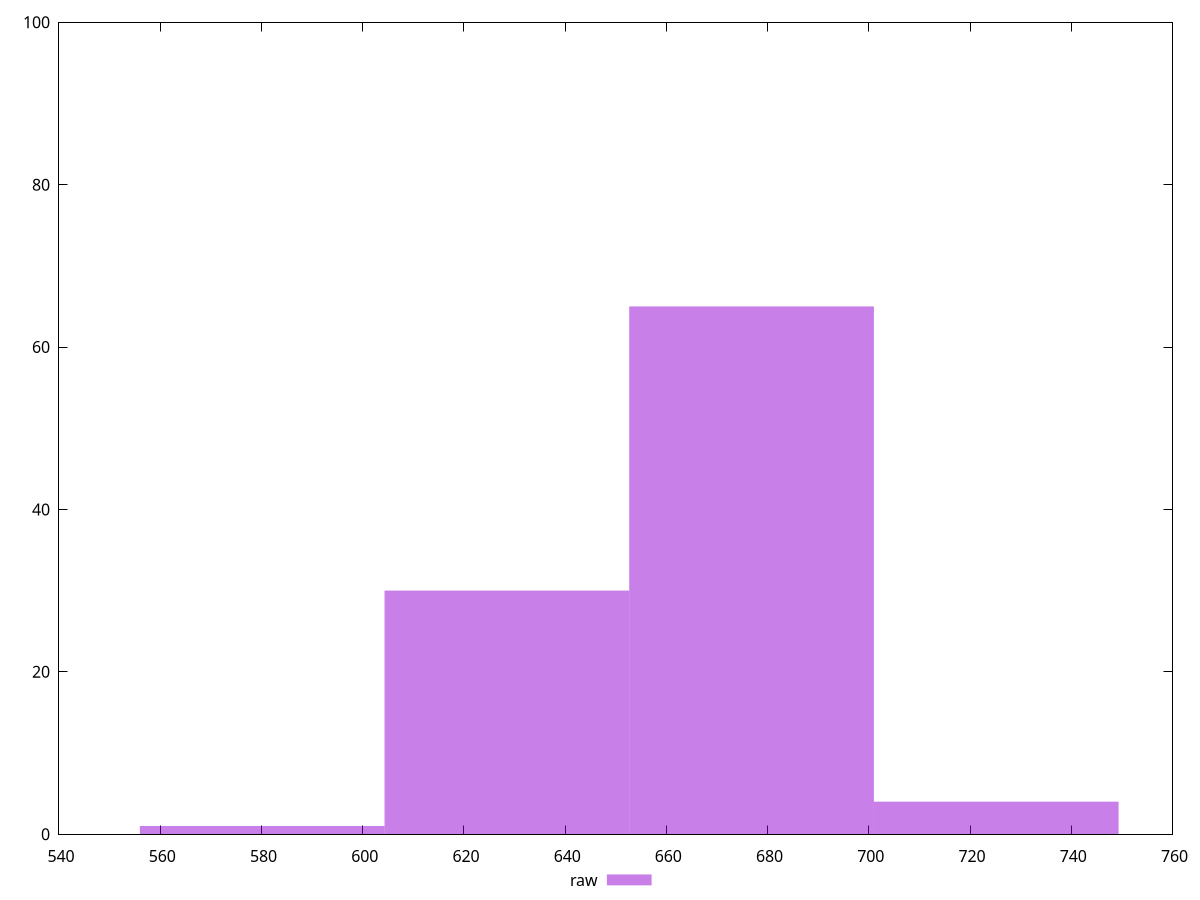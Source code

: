 reset
set terminal svg size 640, 490 enhanced background rgb 'white'
set output "reprap/mainthread-work-breakdown/samples/pages+cached+noexternal+nofonts/raw/histogram.svg"

$raw <<EOF
676.8322383741295 65
628.487078490263 30
725.1773982579958 4
580.1419186063966 1
EOF

set key outside below
set boxwidth 48.34515988386639
set yrange [0:100]
set style fill transparent solid 0.5 noborder

plot \
  $raw title "raw" with boxes, \


reset